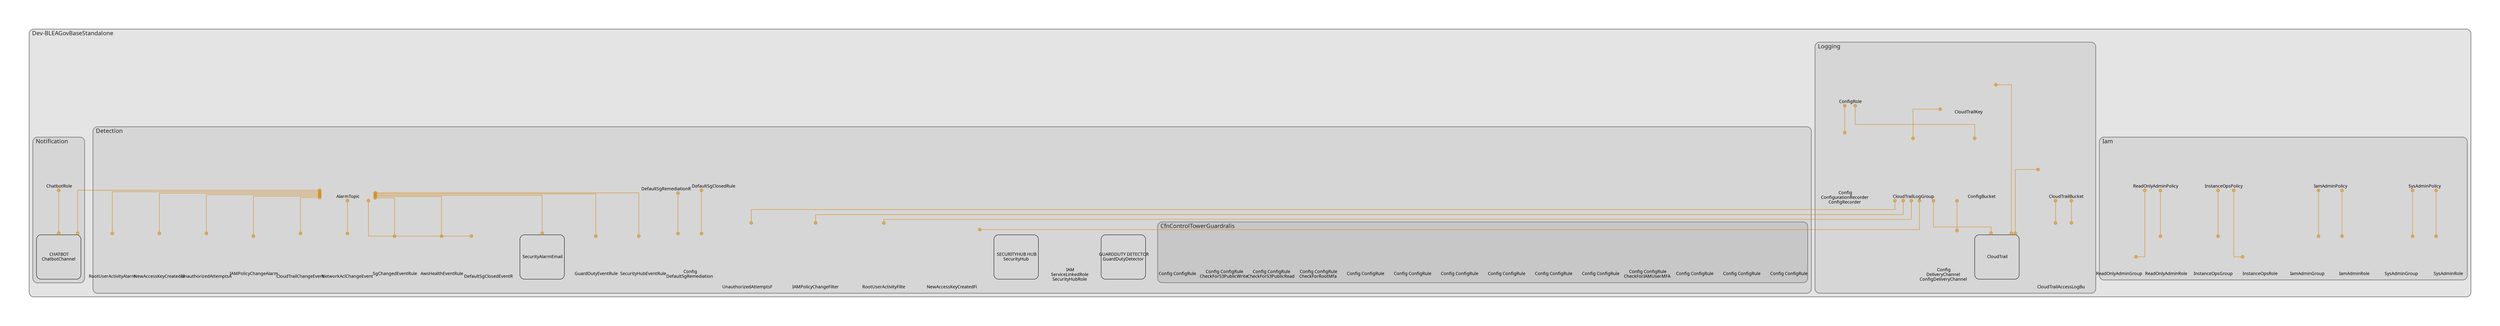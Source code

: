 digraph "Diagram" {
  splines = "ortho";
  pad = "1.0";
  nodesep = "0.60";
  ranksep = "0.75";
  fontname = "Sans-Serif";
  fontsize = "15";
  dpi = "200";
  rankdir = "BT";
  compound = "true";
  fontcolor = "#222222";
  edge [
    color = "#D5871488",
    penwidth = 2,
    arrowhead = "dot",
    arrowtail = "dot",
  ];
  node [
    shape = "box",
    style = "rounded",
    fixedsize = true,
    width = 1.7,
    height = 1.7,
    labelloc = "c",
    imagescale = true,
    fontname = "Sans-Serif",
    fontsize = 8,
    margin = 8,
  ];
  subgraph "Dev-BLEAGovBaseStandalone" {
    subgraph "cluster-SubGraph.Dev-BLEAGovBaseStandalone" {
      graph [
        label = "Dev-BLEAGovBaseStandalone",
        labelloc = "b",
        labeljust = "l",
        margin = "10",
        fontsize = "16",
        penwidth = "2",
        pencolor = "#888888",
        style = "filled,rounded",
        fillcolor = "#e4e4e4",
      ];
      subgraph "cluster-SubGraph.Iam" {
        graph [
          label = "Iam",
          labelloc = "b",
          labeljust = "l",
          margin = "10",
          fontsize = "16",
          penwidth = "2",
          pencolor = "#888888",
          style = "filled,rounded",
          fillcolor = "#d6d6d6",
        ];
        "Dev-BLEAGovBaseStandalone/Iam/SysAdminPolicy" [
          label = " SysAdminPolicy",
          fontsize = 12,
          image = "/usr/local/share/nvm/versions/node/v20.19.0/lib/node_modules/cdk-dia/icons/aws/Service/Arch_Security-Identity-Compliance/64/Arch_AWS-Identity-and-Access-Management_64@5x.png",
          imagescale = "true",
          imagepos = "tc",
          penwidth = "0",
          shape = "node",
          fixedsize = "true",
          labelloc = "b",
          width = 1.2,
          height = 1.466,
        ];
        "Dev-BLEAGovBaseStandalone/Iam/SysAdminRole" [
          label = " SysAdminRole",
          fontsize = 12,
          image = "/usr/local/share/nvm/versions/node/v20.19.0/lib/node_modules/cdk-dia/icons/aws/Service/Arch_Security-Identity-Compliance/64/Arch_AWS-Identity-and-Access-Management_64@5x.png",
          imagescale = "true",
          imagepos = "tc",
          penwidth = "0",
          shape = "node",
          fixedsize = "true",
          labelloc = "b",
          width = 1.2,
          height = 1.466,
        ];
        "Dev-BLEAGovBaseStandalone/Iam/SysAdminGroup" [
          label = " SysAdminGroup",
          fontsize = 12,
          image = "/usr/local/share/nvm/versions/node/v20.19.0/lib/node_modules/cdk-dia/icons/aws/Service/Arch_Security-Identity-Compliance/64/Arch_AWS-Identity-and-Access-Management_64@5x.png",
          imagescale = "true",
          imagepos = "tc",
          penwidth = "0",
          shape = "node",
          fixedsize = "true",
          labelloc = "b",
          width = 1.2,
          height = 1.466,
        ];
        "Dev-BLEAGovBaseStandalone/Iam/IamAdminPolicy" [
          label = " IamAdminPolicy",
          fontsize = 12,
          image = "/usr/local/share/nvm/versions/node/v20.19.0/lib/node_modules/cdk-dia/icons/aws/Service/Arch_Security-Identity-Compliance/64/Arch_AWS-Identity-and-Access-Management_64@5x.png",
          imagescale = "true",
          imagepos = "tc",
          penwidth = "0",
          shape = "node",
          fixedsize = "true",
          labelloc = "b",
          width = 1.2,
          height = 1.466,
        ];
        "Dev-BLEAGovBaseStandalone/Iam/IamAdminRole" [
          label = " IamAdminRole",
          fontsize = 12,
          image = "/usr/local/share/nvm/versions/node/v20.19.0/lib/node_modules/cdk-dia/icons/aws/Service/Arch_Security-Identity-Compliance/64/Arch_AWS-Identity-and-Access-Management_64@5x.png",
          imagescale = "true",
          imagepos = "tc",
          penwidth = "0",
          shape = "node",
          fixedsize = "true",
          labelloc = "b",
          width = 1.2,
          height = 1.466,
        ];
        "Dev-BLEAGovBaseStandalone/Iam/IamAdminGroup" [
          label = " IamAdminGroup",
          fontsize = 12,
          image = "/usr/local/share/nvm/versions/node/v20.19.0/lib/node_modules/cdk-dia/icons/aws/Service/Arch_Security-Identity-Compliance/64/Arch_AWS-Identity-and-Access-Management_64@5x.png",
          imagescale = "true",
          imagepos = "tc",
          penwidth = "0",
          shape = "node",
          fixedsize = "true",
          labelloc = "b",
          width = 1.2,
          height = 1.466,
        ];
        "Dev-BLEAGovBaseStandalone/Iam/InstanceOpsPolicy" [
          label = " InstanceOpsPolicy",
          fontsize = 12,
          image = "/usr/local/share/nvm/versions/node/v20.19.0/lib/node_modules/cdk-dia/icons/aws/Service/Arch_Security-Identity-Compliance/64/Arch_AWS-Identity-and-Access-Management_64@5x.png",
          imagescale = "true",
          imagepos = "tc",
          penwidth = "0",
          shape = "node",
          fixedsize = "true",
          labelloc = "b",
          width = 1.2,
          height = 1.466,
        ];
        "Dev-BLEAGovBaseStandalone/Iam/InstanceOpsRole" [
          label = " InstanceOpsRole",
          fontsize = 12,
          image = "/usr/local/share/nvm/versions/node/v20.19.0/lib/node_modules/cdk-dia/icons/aws/Service/Arch_Security-Identity-Compliance/64/Arch_AWS-Identity-and-Access-Management_64@5x.png",
          imagescale = "true",
          imagepos = "tc",
          penwidth = "0",
          shape = "node",
          fixedsize = "true",
          labelloc = "b",
          width = 1.2,
          height = 1.466,
        ];
        "Dev-BLEAGovBaseStandalone/Iam/InstanceOpsGroup" [
          label = " InstanceOpsGroup",
          fontsize = 12,
          image = "/usr/local/share/nvm/versions/node/v20.19.0/lib/node_modules/cdk-dia/icons/aws/Service/Arch_Security-Identity-Compliance/64/Arch_AWS-Identity-and-Access-Management_64@5x.png",
          imagescale = "true",
          imagepos = "tc",
          penwidth = "0",
          shape = "node",
          fixedsize = "true",
          labelloc = "b",
          width = 1.2,
          height = 1.466,
        ];
        "Dev-BLEAGovBaseStandalone/Iam/ReadOnlyAdminPolicy" [
          label = " ReadOnlyAdminPolicy",
          fontsize = 12,
          image = "/usr/local/share/nvm/versions/node/v20.19.0/lib/node_modules/cdk-dia/icons/aws/Service/Arch_Security-Identity-Compliance/64/Arch_AWS-Identity-and-Access-Management_64@5x.png",
          imagescale = "true",
          imagepos = "tc",
          penwidth = "0",
          shape = "node",
          fixedsize = "true",
          labelloc = "b",
          width = 1.2,
          height = 1.466,
        ];
        "Dev-BLEAGovBaseStandalone/Iam/ReadOnlyAdminRole" [
          label = " ReadOnlyAdminRole",
          fontsize = 12,
          image = "/usr/local/share/nvm/versions/node/v20.19.0/lib/node_modules/cdk-dia/icons/aws/Service/Arch_Security-Identity-Compliance/64/Arch_AWS-Identity-and-Access-Management_64@5x.png",
          imagescale = "true",
          imagepos = "tc",
          penwidth = "0",
          shape = "node",
          fixedsize = "true",
          labelloc = "b",
          width = 1.2,
          height = 1.466,
        ];
        "Dev-BLEAGovBaseStandalone/Iam/ReadOnlyAdminGroup" [
          label = " ReadOnlyAdminGroup",
          fontsize = 12,
          image = "/usr/local/share/nvm/versions/node/v20.19.0/lib/node_modules/cdk-dia/icons/aws/Service/Arch_Security-Identity-Compliance/64/Arch_AWS-Identity-and-Access-Management_64@5x.png",
          imagescale = "true",
          imagepos = "tc",
          penwidth = "0",
          shape = "node",
          fixedsize = "true",
          labelloc = "b",
          width = 1.2,
          height = 1.466,
        ];
      }
      subgraph "cluster-SubGraph.Logging" {
        graph [
          label = "Logging",
          labelloc = "b",
          labeljust = "l",
          margin = "10",
          fontsize = "16",
          penwidth = "2",
          pencolor = "#888888",
          style = "filled,rounded",
          fillcolor = "#d6d6d6",
        ];
        "Dev-BLEAGovBaseStandalone/Logging/CloudTrailAccessLogBucket" [
          label = "\nCloudTrailAccessLogBu",
          fontsize = 12,
          image = "/usr/local/share/nvm/versions/node/v20.19.0/lib/node_modules/cdk-dia/icons/aws/Service/Arch_Storage/64/Arch_Amazon-S3-Standard_64@5x.png",
          imagescale = "true",
          imagepos = "tc",
          penwidth = "0",
          shape = "node",
          fixedsize = "true",
          labelloc = "b",
          width = 2,
          height = 2.4819999999999998,
        ];
        "Dev-BLEAGovBaseStandalone/Logging/CloudTrailBucket" [
          label = " CloudTrailBucket",
          fontsize = 12,
          image = "/usr/local/share/nvm/versions/node/v20.19.0/lib/node_modules/cdk-dia/icons/aws/Service/Arch_Storage/64/Arch_Amazon-S3-Standard_64@5x.png",
          imagescale = "true",
          imagepos = "tc",
          penwidth = "0",
          shape = "node",
          fixedsize = "true",
          labelloc = "b",
          width = 2,
          height = 2.266,
        ];
        "Dev-BLEAGovBaseStandalone/Logging/CloudTrailKey" [
          label = " CloudTrailKey",
          fontsize = 12,
          image = "/usr/local/share/nvm/versions/node/v20.19.0/lib/node_modules/cdk-dia/icons/aws/Service/Arch_Security-Identity-Compliance/64/Arch_AWS-Key-Management-Services_64@5x.png",
          imagescale = "true",
          imagepos = "tc",
          penwidth = "0",
          shape = "node",
          fixedsize = "true",
          labelloc = "b",
          width = 2,
          height = 2.266,
        ];
        "Dev-BLEAGovBaseStandalone/Logging/CloudTrailLogGroup" [
          label = " CloudTrailLogGroup",
          fontsize = 12,
          image = "/usr/local/share/nvm/versions/node/v20.19.0/lib/node_modules/cdk-dia/icons/aws/Resource/Res_Management-Governance/Res_48_Dark/Res_Amazon-Cloudwatch_Logs_48_Dark_gen.png",
          imagescale = "true",
          imagepos = "tc",
          penwidth = "0",
          shape = "node",
          fixedsize = "true",
          labelloc = "b",
          width = 2,
          height = 2.266,
        ];
        "Dev-BLEAGovBaseStandalone/Logging/CloudTrail" [
          label = " CloudTrail",
          fontsize = 12,
        ];
        "Dev-BLEAGovBaseStandalone/Logging/ConfigRole" [
          label = " ConfigRole",
          fontsize = 12,
          image = "/usr/local/share/nvm/versions/node/v20.19.0/lib/node_modules/cdk-dia/icons/aws/Service/Arch_Security-Identity-Compliance/64/Arch_AWS-Identity-and-Access-Management_64@5x.png",
          imagescale = "true",
          imagepos = "tc",
          penwidth = "0",
          shape = "node",
          fixedsize = "true",
          labelloc = "b",
          width = 1.2,
          height = 1.466,
        ];
        "Dev-BLEAGovBaseStandalone/Logging/ConfigRecorder" [
          label = " Config\nConfigurationRecorder\nConfigRecorder",
          fontsize = 12,
          image = "/usr/local/share/nvm/versions/node/v20.19.0/lib/node_modules/cdk-dia/icons/aws/Service/Arch_Management-Governance/64/Arch_AWS-Config_64@5x.png",
          imagescale = "true",
          imagepos = "tc",
          penwidth = "0",
          shape = "node",
          fixedsize = "true",
          labelloc = "b",
          width = 2,
          height = 2.6979999999999995,
        ];
        "Dev-BLEAGovBaseStandalone/Logging/ConfigBucket" [
          label = " ConfigBucket",
          fontsize = 12,
          image = "/usr/local/share/nvm/versions/node/v20.19.0/lib/node_modules/cdk-dia/icons/aws/Service/Arch_Storage/64/Arch_Amazon-S3-Standard_64@5x.png",
          imagescale = "true",
          imagepos = "tc",
          penwidth = "0",
          shape = "node",
          fixedsize = "true",
          labelloc = "b",
          width = 2,
          height = 2.266,
        ];
        "Dev-BLEAGovBaseStandalone/Logging/ConfigDeliveryChannel" [
          label = " Config\nDeliveryChannel\nConfigDeliveryChannel",
          fontsize = 12,
          image = "/usr/local/share/nvm/versions/node/v20.19.0/lib/node_modules/cdk-dia/icons/aws/Service/Arch_Management-Governance/64/Arch_AWS-Config_64@5x.png",
          imagescale = "true",
          imagepos = "tc",
          penwidth = "0",
          shape = "node",
          fixedsize = "true",
          labelloc = "b",
          width = 1.2,
          height = 1.898,
        ];
      }
      subgraph "cluster-SubGraph.Detection" {
        graph [
          label = "Detection",
          labelloc = "b",
          labeljust = "l",
          margin = "10",
          fontsize = "16",
          penwidth = "2",
          pencolor = "#888888",
          style = "filled,rounded",
          fillcolor = "#d6d6d6",
        ];
        "Dev-BLEAGovBaseStandalone/Detection/GuardDutyDetector" [
          label = " GUARDDUTY DETECTOR\nGuardDutyDetector",
          fontsize = 12,
        ];
        "Dev-BLEAGovBaseStandalone/Detection/SecurityHubRole" [
          label = " IAM\nServiceLinkedRole\nSecurityHubRole",
          fontsize = 12,
          image = "/usr/local/share/nvm/versions/node/v20.19.0/lib/node_modules/cdk-dia/icons/aws/Service/Arch_Security-Identity-Compliance/64/Arch_AWS-Identity-and-Access-Management_64@5x.png",
          imagescale = "true",
          imagepos = "tc",
          penwidth = "0",
          shape = "node",
          fixedsize = "true",
          labelloc = "b",
          width = 1.2,
          height = 1.898,
        ];
        "Dev-BLEAGovBaseStandalone/Detection/SecurityHub" [
          label = " SECURITYHUB HUB\nSecurityHub",
          fontsize = 12,
        ];
        "Dev-BLEAGovBaseStandalone/Detection/DefaultSgClosedRule" [
          label = " DefaultSgClosedRule",
          fontsize = 12,
          image = "/usr/local/share/nvm/versions/node/v20.19.0/lib/node_modules/cdk-dia/icons/aws/Service/Arch_Management-Governance/64/Arch_AWS-Config_64@5x.png",
          imagescale = "true",
          imagepos = "tc",
          penwidth = "0",
          shape = "node",
          fixedsize = "true",
          labelloc = "b",
          width = 1.2,
          height = 1.466,
        ];
        "Dev-BLEAGovBaseStandalone/Detection/DefaultSgRemediationRole" [
          label = "\nDefaultSgRemediationR",
          fontsize = 12,
          image = "/usr/local/share/nvm/versions/node/v20.19.0/lib/node_modules/cdk-dia/icons/aws/Service/Arch_Security-Identity-Compliance/64/Arch_AWS-Identity-and-Access-Management_64@5x.png",
          imagescale = "true",
          imagepos = "tc",
          penwidth = "0",
          shape = "node",
          fixedsize = "true",
          labelloc = "b",
          width = 1.2,
          height = 1.682,
        ];
        "Dev-BLEAGovBaseStandalone/Detection/DefaultSgRemediation" [
          label = " Config\nDefaultSgRemediation",
          fontsize = 12,
          image = "/usr/local/share/nvm/versions/node/v20.19.0/lib/node_modules/cdk-dia/icons/aws/Service/Arch_Management-Governance/64/Arch_AWS-Config_64@5x.png",
          imagescale = "true",
          imagepos = "tc",
          penwidth = "0",
          shape = "node",
          fixedsize = "true",
          labelloc = "b",
          width = 1.2,
          height = 1.682,
        ];
        "Dev-BLEAGovBaseStandalone/Detection/AlarmTopic" [
          label = " AlarmTopic",
          fontsize = 12,
          image = "/usr/local/share/nvm/versions/node/v20.19.0/lib/node_modules/cdk-dia/icons/aws/Service/Arch_App-Integration/Arch_64/Arch_AWS-Simple-Notification-Service_64@5x.png",
          imagescale = "true",
          imagepos = "tc",
          penwidth = "0",
          shape = "node",
          fixedsize = "true",
          labelloc = "b",
          width = 2,
          height = 2.266,
        ];
        "Dev-BLEAGovBaseStandalone/Detection/SecurityAlarmEmail" [
          label = " SecurityAlarmEmail",
          fontsize = 12,
        ];
        "Dev-BLEAGovBaseStandalone/Detection/DefaultSgClosedEventRule" [
          label = "\nDefaultSgClosedEventR",
          fontsize = 12,
          image = "/usr/local/share/nvm/versions/node/v20.19.0/lib/node_modules/cdk-dia/icons/aws/Service/Arch_App-Integration/Arch_64/Arch_Amazon-EventBridge_64@5x.png",
          imagescale = "true",
          imagepos = "tc",
          penwidth = "0",
          shape = "node",
          fixedsize = "true",
          labelloc = "b",
          width = 1.2,
          height = 1.682,
        ];
        "Dev-BLEAGovBaseStandalone/Detection/AwsHealthEventRule" [
          label = " AwsHealthEventRule",
          fontsize = 12,
          image = "/usr/local/share/nvm/versions/node/v20.19.0/lib/node_modules/cdk-dia/icons/aws/Service/Arch_App-Integration/Arch_64/Arch_Amazon-EventBridge_64@5x.png",
          imagescale = "true",
          imagepos = "tc",
          penwidth = "0",
          shape = "node",
          fixedsize = "true",
          labelloc = "b",
          width = 1.2,
          height = 1.466,
        ];
        "Dev-BLEAGovBaseStandalone/Detection/SgChangedEventRule" [
          label = " SgChangedEventRule",
          fontsize = 12,
          image = "/usr/local/share/nvm/versions/node/v20.19.0/lib/node_modules/cdk-dia/icons/aws/Service/Arch_App-Integration/Arch_64/Arch_Amazon-EventBridge_64@5x.png",
          imagescale = "true",
          imagepos = "tc",
          penwidth = "0",
          shape = "node",
          fixedsize = "true",
          labelloc = "b",
          width = 1.2,
          height = 1.466,
        ];
        "Dev-BLEAGovBaseStandalone/Detection/NetworkAclChangeEventRule" [
          label = "\nNetworkAclChangeEvent",
          fontsize = 12,
          image = "/usr/local/share/nvm/versions/node/v20.19.0/lib/node_modules/cdk-dia/icons/aws/Service/Arch_App-Integration/Arch_64/Arch_Amazon-EventBridge_64@5x.png",
          imagescale = "true",
          imagepos = "tc",
          penwidth = "0",
          shape = "node",
          fixedsize = "true",
          labelloc = "b",
          width = 1.2,
          height = 1.682,
        ];
        "Dev-BLEAGovBaseStandalone/Detection/CloudTrailChangeEventRule" [
          label = "\nCloudTrailChangeEvent",
          fontsize = 12,
          image = "/usr/local/share/nvm/versions/node/v20.19.0/lib/node_modules/cdk-dia/icons/aws/Service/Arch_App-Integration/Arch_64/Arch_Amazon-EventBridge_64@5x.png",
          imagescale = "true",
          imagepos = "tc",
          penwidth = "0",
          shape = "node",
          fixedsize = "true",
          labelloc = "b",
          width = 1.2,
          height = 1.682,
        ];
        "Dev-BLEAGovBaseStandalone/Detection/IAMPolicyChangeFilter" [
          label = "\nIAMPolicyChangeFilter",
          fontsize = 12,
          image = "/usr/local/share/nvm/versions/node/v20.19.0/lib/node_modules/cdk-dia/icons/aws/cloudwatch_metric_filter.png",
          imagescale = "true",
          imagepos = "tc",
          penwidth = "0",
          shape = "node",
          fixedsize = "true",
          labelloc = "b",
          width = 2,
          height = 2.4819999999999998,
        ];
        "Dev-BLEAGovBaseStandalone/Detection/IAMPolicyChangeAlarm" [
          label = " IAMPolicyChangeAlarm",
          fontsize = 12,
          image = "/usr/local/share/nvm/versions/node/v20.19.0/lib/node_modules/cdk-dia/icons/aws/Service/Arch_Management-Governance/64/Arch_Amazon-CloudWatch_64@5x.png",
          imagescale = "true",
          imagepos = "tc",
          penwidth = "0",
          shape = "node",
          fixedsize = "true",
          labelloc = "b",
          width = 1.2,
          height = 1.466,
        ];
        "Dev-BLEAGovBaseStandalone/Detection/UnauthorizedAttemptsFilter" [
          label = "\nUnauthorizedAttemptsF",
          fontsize = 12,
          image = "/usr/local/share/nvm/versions/node/v20.19.0/lib/node_modules/cdk-dia/icons/aws/cloudwatch_metric_filter.png",
          imagescale = "true",
          imagepos = "tc",
          penwidth = "0",
          shape = "node",
          fixedsize = "true",
          labelloc = "b",
          width = 2,
          height = 2.4819999999999998,
        ];
        "Dev-BLEAGovBaseStandalone/Detection/UnauthorizedAttemptsAlarm" [
          label = "\nUnauthorizedAttemptsA",
          fontsize = 12,
          image = "/usr/local/share/nvm/versions/node/v20.19.0/lib/node_modules/cdk-dia/icons/aws/Service/Arch_Management-Governance/64/Arch_Amazon-CloudWatch_64@5x.png",
          imagescale = "true",
          imagepos = "tc",
          penwidth = "0",
          shape = "node",
          fixedsize = "true",
          labelloc = "b",
          width = 1.2,
          height = 1.682,
        ];
        "Dev-BLEAGovBaseStandalone/Detection/NewAccessKeyCreatedFilter" [
          label = "\nNewAccessKeyCreatedFi",
          fontsize = 12,
          image = "/usr/local/share/nvm/versions/node/v20.19.0/lib/node_modules/cdk-dia/icons/aws/cloudwatch_metric_filter.png",
          imagescale = "true",
          imagepos = "tc",
          penwidth = "0",
          shape = "node",
          fixedsize = "true",
          labelloc = "b",
          width = 2,
          height = 2.4819999999999998,
        ];
        "Dev-BLEAGovBaseStandalone/Detection/NewAccessKeyCreatedAlarm" [
          label = "\nNewAccessKeyCreatedAl",
          fontsize = 12,
          image = "/usr/local/share/nvm/versions/node/v20.19.0/lib/node_modules/cdk-dia/icons/aws/Service/Arch_Management-Governance/64/Arch_Amazon-CloudWatch_64@5x.png",
          imagescale = "true",
          imagepos = "tc",
          penwidth = "0",
          shape = "node",
          fixedsize = "true",
          labelloc = "b",
          width = 1.2,
          height = 1.682,
        ];
        "Dev-BLEAGovBaseStandalone/Detection/RootUserActivityFilter" [
          label = "\nRootUserActivityFilte",
          fontsize = 12,
          image = "/usr/local/share/nvm/versions/node/v20.19.0/lib/node_modules/cdk-dia/icons/aws/cloudwatch_metric_filter.png",
          imagescale = "true",
          imagepos = "tc",
          penwidth = "0",
          shape = "node",
          fixedsize = "true",
          labelloc = "b",
          width = 2,
          height = 2.4819999999999998,
        ];
        "Dev-BLEAGovBaseStandalone/Detection/RootUserActivityAlarm" [
          label = "\nRootUserActivityAlarm",
          fontsize = 12,
          image = "/usr/local/share/nvm/versions/node/v20.19.0/lib/node_modules/cdk-dia/icons/aws/Service/Arch_Management-Governance/64/Arch_Amazon-CloudWatch_64@5x.png",
          imagescale = "true",
          imagepos = "tc",
          penwidth = "0",
          shape = "node",
          fixedsize = "true",
          labelloc = "b",
          width = 1.2,
          height = 1.682,
        ];
        "Dev-BLEAGovBaseStandalone/Detection/SecurityHubEventRule" [
          label = " SecurityHubEventRule",
          fontsize = 12,
          image = "/usr/local/share/nvm/versions/node/v20.19.0/lib/node_modules/cdk-dia/icons/aws/Service/Arch_App-Integration/Arch_64/Arch_Amazon-EventBridge_64@5x.png",
          imagescale = "true",
          imagepos = "tc",
          penwidth = "0",
          shape = "node",
          fixedsize = "true",
          labelloc = "b",
          width = 1.2,
          height = 1.466,
        ];
        "Dev-BLEAGovBaseStandalone/Detection/GuardDutyEventRule" [
          label = " GuardDutyEventRule",
          fontsize = 12,
          image = "/usr/local/share/nvm/versions/node/v20.19.0/lib/node_modules/cdk-dia/icons/aws/Service/Arch_App-Integration/Arch_64/Arch_Amazon-EventBridge_64@5x.png",
          imagescale = "true",
          imagepos = "tc",
          penwidth = "0",
          shape = "node",
          fixedsize = "true",
          labelloc = "b",
          width = 1.2,
          height = 1.466,
        ];
        subgraph "cluster-SubGraph.CfnControlTowerGuardralis" {
          graph [
            label = "CfnControlTowerGuardralis",
            labelloc = "b",
            labeljust = "l",
            margin = "10",
            fontsize = "16",
            penwidth = "2",
            pencolor = "#888888",
            style = "filled,rounded",
            fillcolor = "#c7c7c7",
          ];
          "Dev-BLEAGovBaseStandalone/Detection/CfnControlTowerGuardralis/CheckForEbsOptimizedInstance" [
            label = " Config ConfigRule",
            fontsize = 12,
            image = "/usr/local/share/nvm/versions/node/v20.19.0/lib/node_modules/cdk-dia/icons/aws/Service/Arch_Management-Governance/64/Arch_AWS-Config_64@5x.png",
            imagescale = "true",
            imagepos = "tc",
            penwidth = "0",
            shape = "node",
            fixedsize = "true",
            labelloc = "b",
            width = 1.2,
            height = 1.466,
          ];
          "Dev-BLEAGovBaseStandalone/Detection/CfnControlTowerGuardralis/CheckForEc2VolumesInUse" [
            label = " Config ConfigRule",
            fontsize = 12,
            image = "/usr/local/share/nvm/versions/node/v20.19.0/lib/node_modules/cdk-dia/icons/aws/Service/Arch_Management-Governance/64/Arch_AWS-Config_64@5x.png",
            imagescale = "true",
            imagepos = "tc",
            penwidth = "0",
            shape = "node",
            fixedsize = "true",
            labelloc = "b",
            width = 1.2,
            height = 1.466,
          ];
          "Dev-BLEAGovBaseStandalone/Detection/CfnControlTowerGuardralis/CheckForEncryptedVolumes" [
            label = " Config ConfigRule",
            fontsize = 12,
            image = "/usr/local/share/nvm/versions/node/v20.19.0/lib/node_modules/cdk-dia/icons/aws/Service/Arch_Management-Governance/64/Arch_AWS-Config_64@5x.png",
            imagescale = "true",
            imagepos = "tc",
            penwidth = "0",
            shape = "node",
            fixedsize = "true",
            labelloc = "b",
            width = 1.2,
            height = 1.466,
          ];
          "Dev-BLEAGovBaseStandalone/Detection/CfnControlTowerGuardralis/CheckForIAMUserMFA" [
            label = " Config ConfigRule\nCheckForIAMUserMFA",
            fontsize = 12,
            image = "/usr/local/share/nvm/versions/node/v20.19.0/lib/node_modules/cdk-dia/icons/aws/Service/Arch_Management-Governance/64/Arch_AWS-Config_64@5x.png",
            imagescale = "true",
            imagepos = "tc",
            penwidth = "0",
            shape = "node",
            fixedsize = "true",
            labelloc = "b",
            width = 1.2,
            height = 1.682,
          ];
          "Dev-BLEAGovBaseStandalone/Detection/CfnControlTowerGuardralis/CheckForIAMUserConsoleMFA" [
            label = " Config ConfigRule",
            fontsize = 12,
            image = "/usr/local/share/nvm/versions/node/v20.19.0/lib/node_modules/cdk-dia/icons/aws/Service/Arch_Management-Governance/64/Arch_AWS-Config_64@5x.png",
            imagescale = "true",
            imagepos = "tc",
            penwidth = "0",
            shape = "node",
            fixedsize = "true",
            labelloc = "b",
            width = 1.2,
            height = 1.466,
          ];
          "Dev-BLEAGovBaseStandalone/Detection/CfnControlTowerGuardralis/CheckForRdsPublicAccess" [
            label = " Config ConfigRule",
            fontsize = 12,
            image = "/usr/local/share/nvm/versions/node/v20.19.0/lib/node_modules/cdk-dia/icons/aws/Service/Arch_Management-Governance/64/Arch_AWS-Config_64@5x.png",
            imagescale = "true",
            imagepos = "tc",
            penwidth = "0",
            shape = "node",
            fixedsize = "true",
            labelloc = "b",
            width = 1.2,
            height = 1.466,
          ];
          "Dev-BLEAGovBaseStandalone/Detection/CfnControlTowerGuardralis/CheckForPublicRdsSnapshots" [
            label = " Config ConfigRule",
            fontsize = 12,
            image = "/usr/local/share/nvm/versions/node/v20.19.0/lib/node_modules/cdk-dia/icons/aws/Service/Arch_Management-Governance/64/Arch_AWS-Config_64@5x.png",
            imagescale = "true",
            imagepos = "tc",
            penwidth = "0",
            shape = "node",
            fixedsize = "true",
            labelloc = "b",
            width = 1.2,
            height = 1.466,
          ];
          "Dev-BLEAGovBaseStandalone/Detection/CfnControlTowerGuardralis/CheckForRdsStorageEncryption" [
            label = " Config ConfigRule",
            fontsize = 12,
            image = "/usr/local/share/nvm/versions/node/v20.19.0/lib/node_modules/cdk-dia/icons/aws/Service/Arch_Management-Governance/64/Arch_AWS-Config_64@5x.png",
            imagescale = "true",
            imagepos = "tc",
            penwidth = "0",
            shape = "node",
            fixedsize = "true",
            labelloc = "b",
            width = 1.2,
            height = 1.466,
          ];
          "Dev-BLEAGovBaseStandalone/Detection/CfnControlTowerGuardralis/CheckForRestrictedCommonPortsPolicy" [
            label = " Config ConfigRule",
            fontsize = 12,
            image = "/usr/local/share/nvm/versions/node/v20.19.0/lib/node_modules/cdk-dia/icons/aws/Service/Arch_Management-Governance/64/Arch_AWS-Config_64@5x.png",
            imagescale = "true",
            imagepos = "tc",
            penwidth = "0",
            shape = "node",
            fixedsize = "true",
            labelloc = "b",
            width = 1.2,
            height = 1.466,
          ];
          "Dev-BLEAGovBaseStandalone/Detection/CfnControlTowerGuardralis/CheckForRestrictedSshPolicy" [
            label = " Config ConfigRule",
            fontsize = 12,
            image = "/usr/local/share/nvm/versions/node/v20.19.0/lib/node_modules/cdk-dia/icons/aws/Service/Arch_Management-Governance/64/Arch_AWS-Config_64@5x.png",
            imagescale = "true",
            imagepos = "tc",
            penwidth = "0",
            shape = "node",
            fixedsize = "true",
            labelloc = "b",
            width = 1.2,
            height = 1.466,
          ];
          "Dev-BLEAGovBaseStandalone/Detection/CfnControlTowerGuardralis/CheckForRootMfa" [
            label = " Config ConfigRule\nCheckForRootMfa",
            fontsize = 12,
            image = "/usr/local/share/nvm/versions/node/v20.19.0/lib/node_modules/cdk-dia/icons/aws/Service/Arch_Management-Governance/64/Arch_AWS-Config_64@5x.png",
            imagescale = "true",
            imagepos = "tc",
            penwidth = "0",
            shape = "node",
            fixedsize = "true",
            labelloc = "b",
            width = 1.2,
            height = 1.682,
          ];
          "Dev-BLEAGovBaseStandalone/Detection/CfnControlTowerGuardralis/CheckForS3PublicRead" [
            label = " Config ConfigRule\nCheckForS3PublicRead",
            fontsize = 12,
            image = "/usr/local/share/nvm/versions/node/v20.19.0/lib/node_modules/cdk-dia/icons/aws/Service/Arch_Management-Governance/64/Arch_AWS-Config_64@5x.png",
            imagescale = "true",
            imagepos = "tc",
            penwidth = "0",
            shape = "node",
            fixedsize = "true",
            labelloc = "b",
            width = 1.2,
            height = 1.682,
          ];
          "Dev-BLEAGovBaseStandalone/Detection/CfnControlTowerGuardralis/CheckForS3PublicWrite" [
            label = " Config ConfigRule\nCheckForS3PublicWrite",
            fontsize = 12,
            image = "/usr/local/share/nvm/versions/node/v20.19.0/lib/node_modules/cdk-dia/icons/aws/Service/Arch_Management-Governance/64/Arch_AWS-Config_64@5x.png",
            imagescale = "true",
            imagepos = "tc",
            penwidth = "0",
            shape = "node",
            fixedsize = "true",
            labelloc = "b",
            width = 1.2,
            height = 1.682,
          ];
          "Dev-BLEAGovBaseStandalone/Detection/CfnControlTowerGuardralis/CheckForS3VersioningEnabled" [
            label = " Config ConfigRule",
            fontsize = 12,
            image = "/usr/local/share/nvm/versions/node/v20.19.0/lib/node_modules/cdk-dia/icons/aws/Service/Arch_Management-Governance/64/Arch_AWS-Config_64@5x.png",
            imagescale = "true",
            imagepos = "tc",
            penwidth = "0",
            shape = "node",
            fixedsize = "true",
            labelloc = "b",
            width = 1.2,
            height = 1.466,
          ];
        }
      }
      subgraph "cluster-SubGraph.Notification" {
        graph [
          label = "Notification",
          labelloc = "b",
          labeljust = "l",
          margin = "10",
          fontsize = "16",
          penwidth = "2",
          pencolor = "#888888",
          style = "filled,rounded",
          fillcolor = "#d6d6d6",
        ];
        "Dev-BLEAGovBaseStandalone/Notification/ChatbotRole" [
          label = " ChatbotRole",
          fontsize = 12,
          image = "/usr/local/share/nvm/versions/node/v20.19.0/lib/node_modules/cdk-dia/icons/aws/Service/Arch_Security-Identity-Compliance/64/Arch_AWS-Identity-and-Access-Management_64@5x.png",
          imagescale = "true",
          imagepos = "tc",
          penwidth = "0",
          shape = "node",
          fixedsize = "true",
          labelloc = "b",
          width = 1.2,
          height = 1.466,
        ];
        "Dev-BLEAGovBaseStandalone/Notification/ChatbotChannel" [
          label = " CHATBOT\nChatbotChannel",
          fontsize = 12,
        ];
      }
    }
  }
  "Dev-BLEAGovBaseStandalone/Iam/SysAdminRole" -> "Dev-BLEAGovBaseStandalone/Iam/SysAdminPolicy" [
    dir = "both",
  ];
  "Dev-BLEAGovBaseStandalone/Iam/SysAdminGroup" -> "Dev-BLEAGovBaseStandalone/Iam/SysAdminPolicy" [
    dir = "both",
  ];
  "Dev-BLEAGovBaseStandalone/Iam/IamAdminRole" -> "Dev-BLEAGovBaseStandalone/Iam/IamAdminPolicy" [
    dir = "both",
  ];
  "Dev-BLEAGovBaseStandalone/Iam/IamAdminGroup" -> "Dev-BLEAGovBaseStandalone/Iam/IamAdminPolicy" [
    dir = "both",
  ];
  "Dev-BLEAGovBaseStandalone/Iam/InstanceOpsRole" -> "Dev-BLEAGovBaseStandalone/Iam/InstanceOpsPolicy" [
    dir = "both",
  ];
  "Dev-BLEAGovBaseStandalone/Iam/InstanceOpsGroup" -> "Dev-BLEAGovBaseStandalone/Iam/InstanceOpsPolicy" [
    dir = "both",
  ];
  "Dev-BLEAGovBaseStandalone/Iam/ReadOnlyAdminRole" -> "Dev-BLEAGovBaseStandalone/Iam/ReadOnlyAdminPolicy" [
    dir = "both",
  ];
  "Dev-BLEAGovBaseStandalone/Iam/ReadOnlyAdminGroup" -> "Dev-BLEAGovBaseStandalone/Iam/ReadOnlyAdminPolicy" [
    dir = "both",
  ];
  "Dev-BLEAGovBaseStandalone/Logging/CloudTrailAccessLogBucket" -> "Dev-BLEAGovBaseStandalone/Logging/CloudTrailBucket" [
    dir = "both",
  ];
  "Dev-BLEAGovBaseStandalone/Logging/CloudTrailBucket" -> "Dev-BLEAGovBaseStandalone/Logging/CloudTrailAccessLogBucket" [
    dir = "both",
  ];
  "Dev-BLEAGovBaseStandalone/Logging/CloudTrailLogGroup" -> "Dev-BLEAGovBaseStandalone/Logging/CloudTrailKey" [
    dir = "both",
  ];
  "Dev-BLEAGovBaseStandalone/Logging/CloudTrail" -> "Dev-BLEAGovBaseStandalone/Logging/CloudTrailLogGroup" [
    dir = "both",
  ];
  "Dev-BLEAGovBaseStandalone/Logging/CloudTrail" -> "Dev-BLEAGovBaseStandalone/Logging/CloudTrailBucket" [
    dir = "both",
  ];
  "Dev-BLEAGovBaseStandalone/Logging/CloudTrail" -> "Dev-BLEAGovBaseStandalone/Logging/CloudTrailKey" [
    dir = "both",
  ];
  "Dev-BLEAGovBaseStandalone/Logging/ConfigRecorder" -> "Dev-BLEAGovBaseStandalone/Logging/ConfigRole" [
    dir = "both",
  ];
  "Dev-BLEAGovBaseStandalone/Logging/ConfigBucket" -> "Dev-BLEAGovBaseStandalone/Logging/ConfigRole" [
    dir = "both",
  ];
  "Dev-BLEAGovBaseStandalone/Logging/ConfigDeliveryChannel" -> "Dev-BLEAGovBaseStandalone/Logging/ConfigBucket" [
    dir = "both",
  ];
  "Dev-BLEAGovBaseStandalone/Detection/DefaultSgRemediation" -> "Dev-BLEAGovBaseStandalone/Detection/DefaultSgClosedRule" [
    dir = "both",
  ];
  "Dev-BLEAGovBaseStandalone/Detection/DefaultSgRemediation" -> "Dev-BLEAGovBaseStandalone/Detection/DefaultSgRemediationRole" [
    dir = "both",
  ];
  "Dev-BLEAGovBaseStandalone/Detection/SecurityAlarmEmail" -> "Dev-BLEAGovBaseStandalone/Detection/AlarmTopic" [
    dir = "both",
  ];
  "Dev-BLEAGovBaseStandalone/Detection/DefaultSgClosedEventRule" -> "Dev-BLEAGovBaseStandalone/Detection/AlarmTopic" [
    dir = "both",
  ];
  "Dev-BLEAGovBaseStandalone/Detection/AwsHealthEventRule" -> "Dev-BLEAGovBaseStandalone/Detection/AlarmTopic" [
    dir = "both",
  ];
  "Dev-BLEAGovBaseStandalone/Detection/SgChangedEventRule" -> "Dev-BLEAGovBaseStandalone/Detection/AlarmTopic" [
    dir = "both",
  ];
  "Dev-BLEAGovBaseStandalone/Detection/NetworkAclChangeEventRule" -> "Dev-BLEAGovBaseStandalone/Detection/AlarmTopic" [
    dir = "both",
  ];
  "Dev-BLEAGovBaseStandalone/Detection/CloudTrailChangeEventRule" -> "Dev-BLEAGovBaseStandalone/Detection/AlarmTopic" [
    dir = "both",
  ];
  "Dev-BLEAGovBaseStandalone/Detection/IAMPolicyChangeFilter" -> "Dev-BLEAGovBaseStandalone/Logging/CloudTrailLogGroup" [
    dir = "both",
  ];
  "Dev-BLEAGovBaseStandalone/Detection/IAMPolicyChangeAlarm" -> "Dev-BLEAGovBaseStandalone/Detection/AlarmTopic" [
    dir = "both",
  ];
  "Dev-BLEAGovBaseStandalone/Detection/UnauthorizedAttemptsFilter" -> "Dev-BLEAGovBaseStandalone/Logging/CloudTrailLogGroup" [
    dir = "both",
  ];
  "Dev-BLEAGovBaseStandalone/Detection/UnauthorizedAttemptsAlarm" -> "Dev-BLEAGovBaseStandalone/Detection/AlarmTopic" [
    dir = "both",
  ];
  "Dev-BLEAGovBaseStandalone/Detection/NewAccessKeyCreatedFilter" -> "Dev-BLEAGovBaseStandalone/Logging/CloudTrailLogGroup" [
    dir = "both",
  ];
  "Dev-BLEAGovBaseStandalone/Detection/NewAccessKeyCreatedAlarm" -> "Dev-BLEAGovBaseStandalone/Detection/AlarmTopic" [
    dir = "both",
  ];
  "Dev-BLEAGovBaseStandalone/Detection/RootUserActivityFilter" -> "Dev-BLEAGovBaseStandalone/Logging/CloudTrailLogGroup" [
    dir = "both",
  ];
  "Dev-BLEAGovBaseStandalone/Detection/RootUserActivityAlarm" -> "Dev-BLEAGovBaseStandalone/Detection/AlarmTopic" [
    dir = "both",
  ];
  "Dev-BLEAGovBaseStandalone/Detection/SecurityHubEventRule" -> "Dev-BLEAGovBaseStandalone/Detection/AlarmTopic" [
    dir = "both",
  ];
  "Dev-BLEAGovBaseStandalone/Detection/GuardDutyEventRule" -> "Dev-BLEAGovBaseStandalone/Detection/AlarmTopic" [
    dir = "both",
  ];
  "Dev-BLEAGovBaseStandalone/Notification/ChatbotChannel" -> "Dev-BLEAGovBaseStandalone/Detection/AlarmTopic" [
    dir = "both",
  ];
  "Dev-BLEAGovBaseStandalone/Notification/ChatbotChannel" -> "Dev-BLEAGovBaseStandalone/Notification/ChatbotRole" [
    dir = "both",
  ];
}